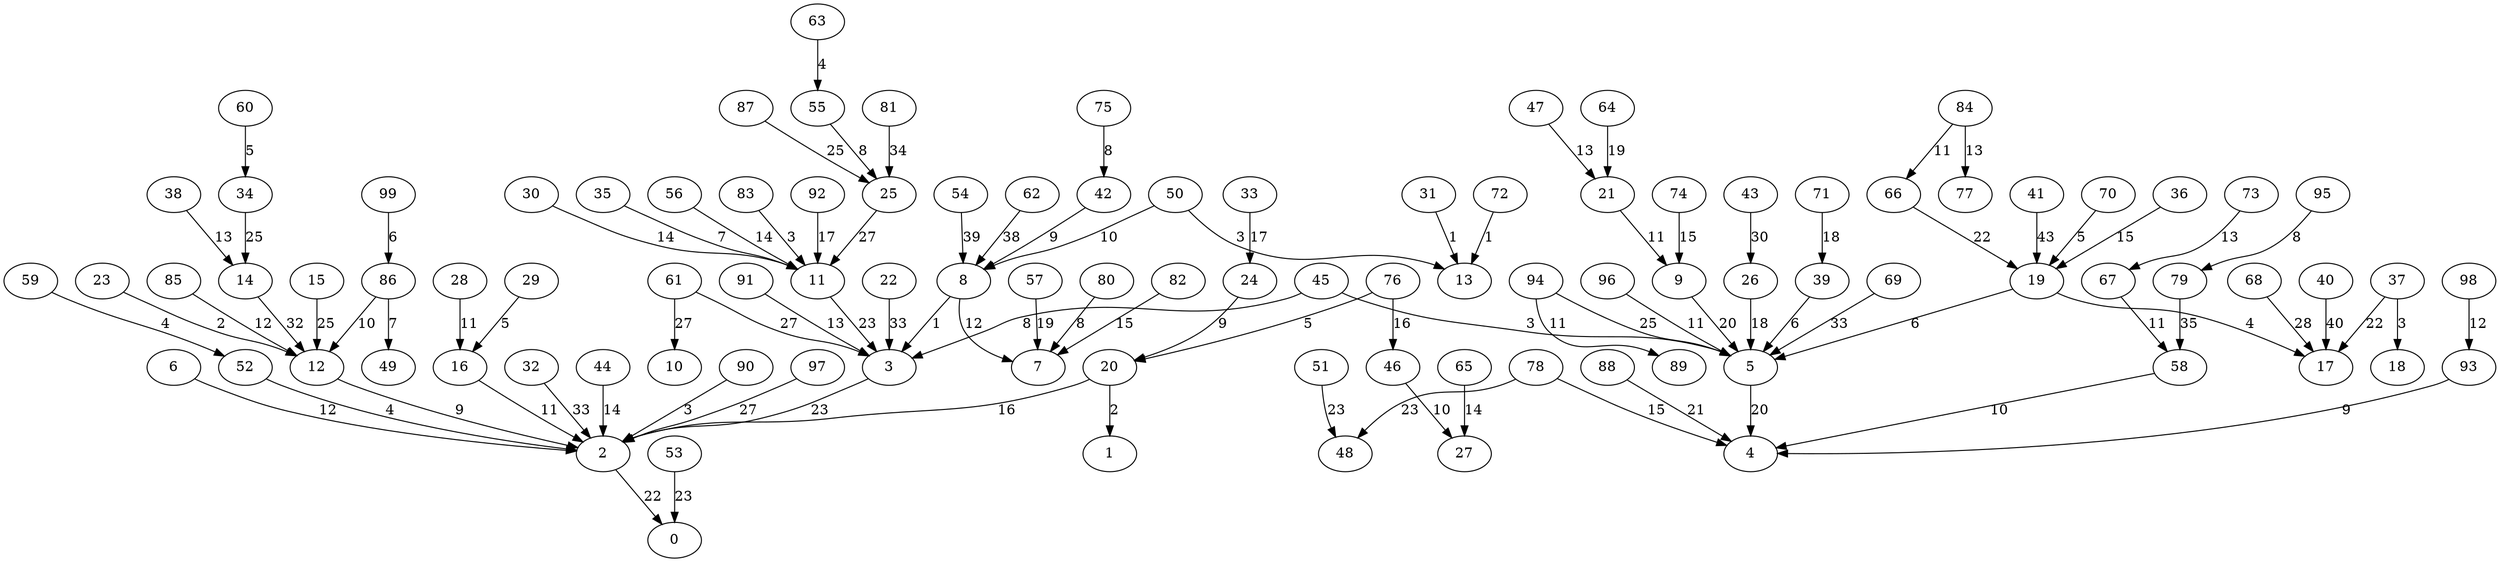 digraph grafoDorogovtsevMendes_n_100_KruskalD {
0;
1;
2;
3;
4;
5;
6;
7;
8;
9;
10;
11;
12;
13;
14;
15;
16;
17;
18;
19;
20;
21;
22;
23;
24;
25;
26;
27;
28;
29;
30;
31;
32;
33;
34;
35;
36;
37;
38;
39;
40;
41;
42;
43;
44;
45;
46;
47;
48;
49;
50;
51;
52;
53;
54;
55;
56;
57;
58;
59;
60;
61;
62;
63;
64;
65;
66;
67;
68;
69;
70;
71;
72;
73;
74;
75;
76;
77;
78;
79;
80;
81;
82;
83;
84;
85;
86;
87;
88;
89;
90;
91;
92;
93;
94;
95;
96;
97;
98;
99;
8 -> 3[label=1 weight=1];
31 -> 13[label=1 weight=1];
72 -> 13[label=1 weight=1];
23 -> 12[label=2 weight=2];
20 -> 1[label=2 weight=2];
50 -> 13[label=3 weight=3];
45 -> 5[label=3 weight=3];
90 -> 2[label=3 weight=3];
83 -> 11[label=3 weight=3];
37 -> 18[label=3 weight=3];
59 -> 52[label=4 weight=4];
63 -> 55[label=4 weight=4];
52 -> 2[label=4 weight=4];
19 -> 17[label=4 weight=4];
29 -> 16[label=5 weight=5];
60 -> 34[label=5 weight=5];
76 -> 20[label=5 weight=5];
70 -> 19[label=5 weight=5];
99 -> 86[label=6 weight=6];
39 -> 5[label=6 weight=6];
19 -> 5[label=6 weight=6];
86 -> 49[label=7 weight=7];
35 -> 11[label=7 weight=7];
55 -> 25[label=8 weight=8];
95 -> 79[label=8 weight=8];
45 -> 3[label=8 weight=8];
80 -> 7[label=8 weight=8];
75 -> 42[label=8 weight=8];
93 -> 4[label=9 weight=9];
24 -> 20[label=9 weight=9];
42 -> 8[label=9 weight=9];
12 -> 2[label=9 weight=9];
58 -> 4[label=10 weight=10];
50 -> 8[label=10 weight=10];
46 -> 27[label=10 weight=10];
86 -> 12[label=10 weight=10];
16 -> 2[label=11 weight=11];
28 -> 16[label=11 weight=11];
96 -> 5[label=11 weight=11];
21 -> 9[label=11 weight=11];
94 -> 89[label=11 weight=11];
84 -> 66[label=11 weight=11];
67 -> 58[label=11 weight=11];
8 -> 7[label=12 weight=12];
6 -> 2[label=12 weight=12];
98 -> 93[label=12 weight=12];
85 -> 12[label=12 weight=12];
47 -> 21[label=13 weight=13];
91 -> 3[label=13 weight=13];
84 -> 77[label=13 weight=13];
38 -> 14[label=13 weight=13];
73 -> 67[label=13 weight=13];
30 -> 11[label=14 weight=14];
56 -> 11[label=14 weight=14];
44 -> 2[label=14 weight=14];
65 -> 27[label=14 weight=14];
82 -> 7[label=15 weight=15];
78 -> 4[label=15 weight=15];
74 -> 9[label=15 weight=15];
36 -> 19[label=15 weight=15];
20 -> 2[label=16 weight=16];
76 -> 46[label=16 weight=16];
92 -> 11[label=17 weight=17];
33 -> 24[label=17 weight=17];
26 -> 5[label=18 weight=18];
71 -> 39[label=18 weight=18];
64 -> 21[label=19 weight=19];
57 -> 7[label=19 weight=19];
5 -> 4[label=20 weight=20];
9 -> 5[label=20 weight=20];
88 -> 4[label=21 weight=21];
2 -> 0[label=22 weight=22];
37 -> 17[label=22 weight=22];
66 -> 19[label=22 weight=22];
53 -> 0[label=23 weight=23];
51 -> 48[label=23 weight=23];
11 -> 3[label=23 weight=23];
78 -> 48[label=23 weight=23];
3 -> 2[label=23 weight=23];
15 -> 12[label=25 weight=25];
94 -> 5[label=25 weight=25];
87 -> 25[label=25 weight=25];
34 -> 14[label=25 weight=25];
61 -> 3[label=27 weight=27];
25 -> 11[label=27 weight=27];
97 -> 2[label=27 weight=27];
61 -> 10[label=27 weight=27];
68 -> 17[label=28 weight=28];
43 -> 26[label=30 weight=30];
14 -> 12[label=32 weight=32];
32 -> 2[label=33 weight=33];
22 -> 3[label=33 weight=33];
69 -> 5[label=33 weight=33];
81 -> 25[label=34 weight=34];
79 -> 58[label=35 weight=35];
62 -> 8[label=38 weight=38];
54 -> 8[label=39 weight=39];
40 -> 17[label=40 weight=40];
41 -> 19[label=43 weight=43];
}